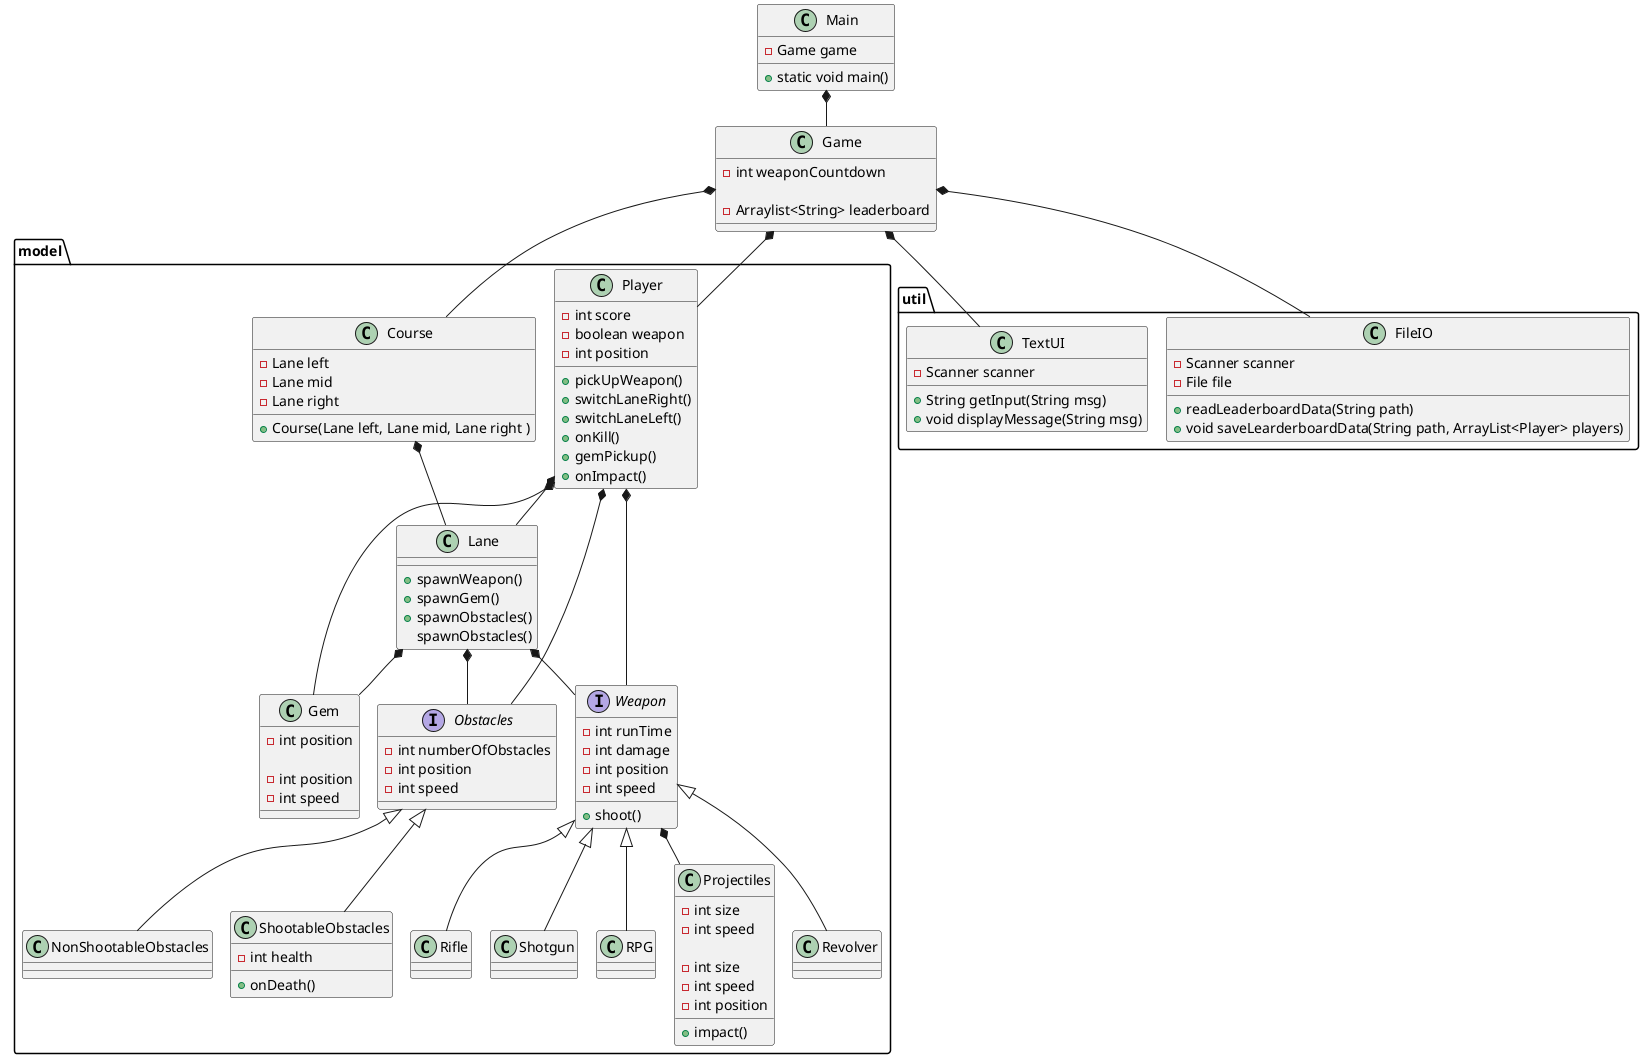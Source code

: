 @startuml
'https://plantuml.com/class-diagram


!pragma layout smetana

class Main{
- Game game
+ static void main()

}

class Game{
- int weaponCountdown

-Arraylist<String> leaderboard
}


package "model"{
class Player{
- int score
- boolean weapon
- int position

+ pickUpWeapon()
+ switchLaneRight()
+ switchLaneLeft()
+ onKill()
+ gemPickup()
+ onImpact()
}
class Lane{

+spawnWeapon()
+spawnGem()
+spawnObstacles()
spawnObstacles()

}

class Course{
- Lane left
- Lane mid
- Lane right

+ Course(Lane left, Lane mid, Lane right )
}

interface Obstacles{
- int numberOfObstacles
- int position
- int speed
}

class ShootableObstacles{
- int health
+ onDeath()
}
class NonShootableObstacles

interface Weapon{
- int runTime
- int damage
- int position
- int speed


+ shoot()
}
class Revolver
class Rifle
class Shotgun
class RPG

class Projectiles{

-int size
-int speed

- int size
- int speed
- int position

+impact()
}
class Gem{

-int position

- int position
- int speed
}


}
package "util" {
class FileIO{
- Scanner scanner
- File file
+ readLeaderboardData(String path)
+ void saveLearderboardData(String path, ArrayList<Player> players)
}
class TextUI{
+ String getInput(String msg)
- Scanner scanner
+ void displayMessage(String msg)
}
}

Main*--Game
Game*--Player
Game*--Course
Game*--FileIO
Game*-- TextUI
Course *-- Lane
Obstacles<|-- ShootableObstacles
Player*-- Obstacles
Lane *--Obstacles
Obstacles<|-- NonShootableObstacles
Player *-- Weapon
Player*-- Lane
Lane *-- Weapon
Weapon *-- Projectiles
Weapon<|-- Revolver
Weapon<|-- Rifle
Weapon<|-- Shotgun
Weapon<|-- RPG
Lane *--Gem
Player*-- Gem


@enduml